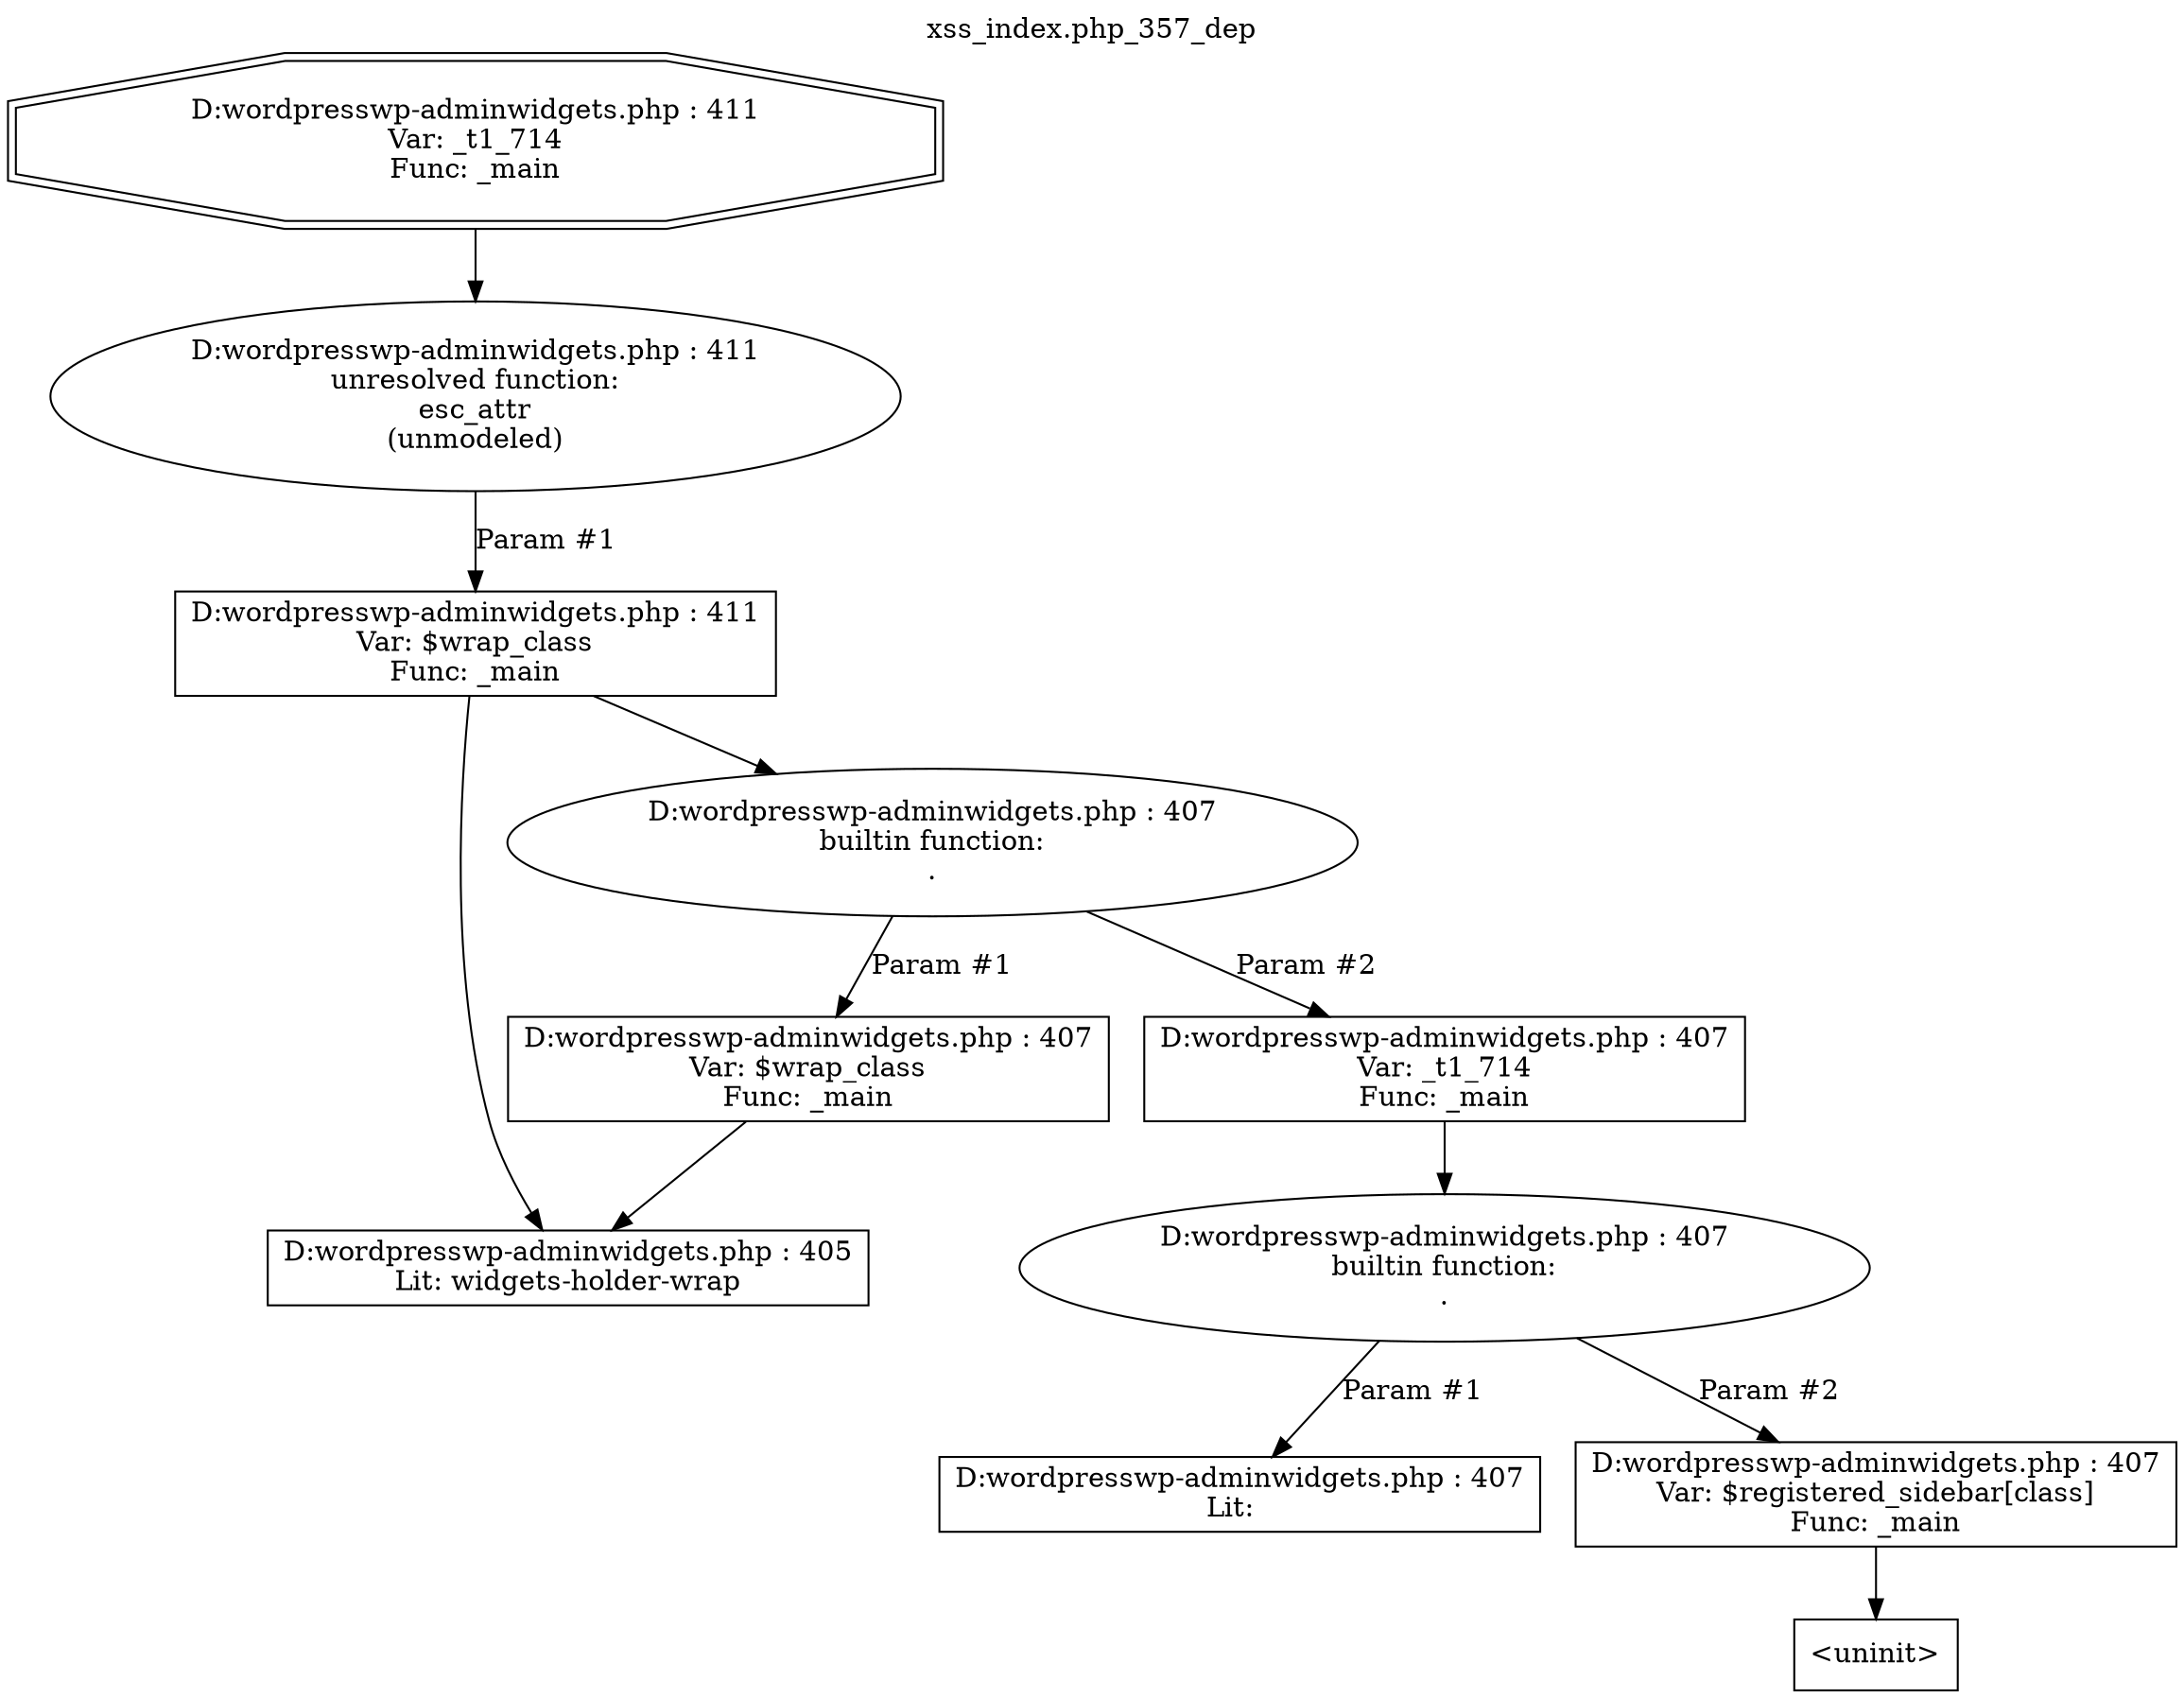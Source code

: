 digraph cfg {
  label="xss_index.php_357_dep";
  labelloc=t;
  n1 [shape=doubleoctagon, label="D:\wordpress\wp-admin\widgets.php : 411\nVar: _t1_714\nFunc: _main\n"];
  n2 [shape=ellipse, label="D:\wordpress\wp-admin\widgets.php : 411\nunresolved function:\nesc_attr\n(unmodeled)\n"];
  n3 [shape=box, label="D:\wordpress\wp-admin\widgets.php : 411\nVar: $wrap_class\nFunc: _main\n"];
  n4 [shape=box, label="D:\wordpress\wp-admin\widgets.php : 405\nLit: widgets-holder-wrap\n"];
  n5 [shape=ellipse, label="D:\wordpress\wp-admin\widgets.php : 407\nbuiltin function:\n.\n"];
  n6 [shape=box, label="D:\wordpress\wp-admin\widgets.php : 407\nVar: $wrap_class\nFunc: _main\n"];
  n7 [shape=box, label="D:\wordpress\wp-admin\widgets.php : 407\nVar: _t1_714\nFunc: _main\n"];
  n8 [shape=ellipse, label="D:\wordpress\wp-admin\widgets.php : 407\nbuiltin function:\n.\n"];
  n9 [shape=box, label="D:\wordpress\wp-admin\widgets.php : 407\nLit:  \n"];
  n10 [shape=box, label="D:\wordpress\wp-admin\widgets.php : 407\nVar: $registered_sidebar[class]\nFunc: _main\n"];
  n11 [shape=box, label="<uninit>"];
  n1 -> n2;
  n3 -> n4;
  n3 -> n5;
  n6 -> n4;
  n5 -> n6[label="Param #1"];
  n5 -> n7[label="Param #2"];
  n7 -> n8;
  n8 -> n9[label="Param #1"];
  n8 -> n10[label="Param #2"];
  n10 -> n11;
  n2 -> n3[label="Param #1"];
}

